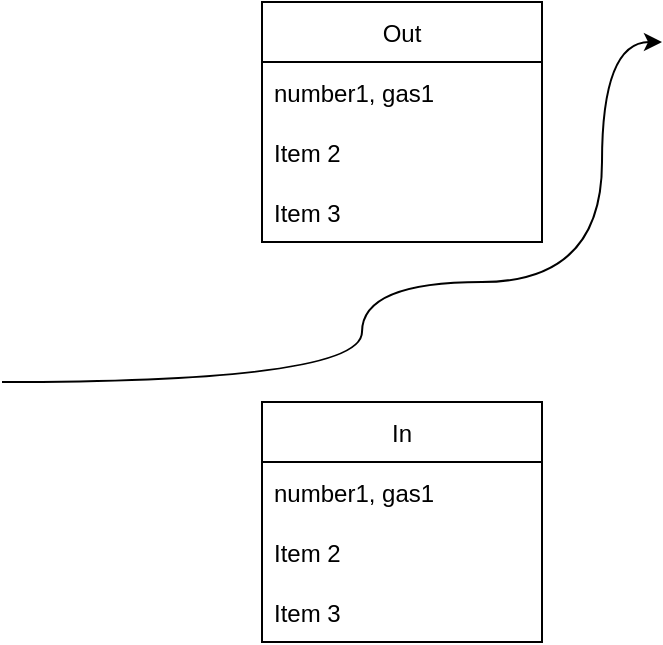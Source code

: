 <mxfile version="15.4.1" type="github">
  <diagram id="AskUYDkE13PtGaUfN8Ya" name="第 1 页">
    <mxGraphModel dx="496" dy="704" grid="1" gridSize="10" guides="1" tooltips="1" connect="1" arrows="1" fold="1" page="1" pageScale="1" pageWidth="827" pageHeight="1169" math="0" shadow="0">
      <root>
        <mxCell id="0" />
        <mxCell id="1" parent="0" />
        <mxCell id="f5G9G9EvN6-EfgULbFO4-1" value="In" style="swimlane;fontStyle=0;childLayout=stackLayout;horizontal=1;startSize=30;horizontalStack=0;resizeParent=1;resizeParentMax=0;resizeLast=0;collapsible=1;marginBottom=0;" vertex="1" parent="1">
          <mxGeometry x="220" y="440" width="140" height="120" as="geometry" />
        </mxCell>
        <mxCell id="f5G9G9EvN6-EfgULbFO4-2" value="number1, gas1" style="text;strokeColor=none;fillColor=none;align=left;verticalAlign=middle;spacingLeft=4;spacingRight=4;overflow=hidden;points=[[0,0.5],[1,0.5]];portConstraint=eastwest;rotatable=0;" vertex="1" parent="f5G9G9EvN6-EfgULbFO4-1">
          <mxGeometry y="30" width="140" height="30" as="geometry" />
        </mxCell>
        <mxCell id="f5G9G9EvN6-EfgULbFO4-3" value="Item 2" style="text;strokeColor=none;fillColor=none;align=left;verticalAlign=middle;spacingLeft=4;spacingRight=4;overflow=hidden;points=[[0,0.5],[1,0.5]];portConstraint=eastwest;rotatable=0;" vertex="1" parent="f5G9G9EvN6-EfgULbFO4-1">
          <mxGeometry y="60" width="140" height="30" as="geometry" />
        </mxCell>
        <mxCell id="f5G9G9EvN6-EfgULbFO4-4" value="Item 3" style="text;strokeColor=none;fillColor=none;align=left;verticalAlign=middle;spacingLeft=4;spacingRight=4;overflow=hidden;points=[[0,0.5],[1,0.5]];portConstraint=eastwest;rotatable=0;" vertex="1" parent="f5G9G9EvN6-EfgULbFO4-1">
          <mxGeometry y="90" width="140" height="30" as="geometry" />
        </mxCell>
        <mxCell id="f5G9G9EvN6-EfgULbFO4-5" value="Out" style="swimlane;fontStyle=0;childLayout=stackLayout;horizontal=1;startSize=30;horizontalStack=0;resizeParent=1;resizeParentMax=0;resizeLast=0;collapsible=1;marginBottom=0;" vertex="1" parent="1">
          <mxGeometry x="220" y="240" width="140" height="120" as="geometry" />
        </mxCell>
        <mxCell id="f5G9G9EvN6-EfgULbFO4-6" value="number1, gas1" style="text;strokeColor=none;fillColor=none;align=left;verticalAlign=middle;spacingLeft=4;spacingRight=4;overflow=hidden;points=[[0,0.5],[1,0.5]];portConstraint=eastwest;rotatable=0;" vertex="1" parent="f5G9G9EvN6-EfgULbFO4-5">
          <mxGeometry y="30" width="140" height="30" as="geometry" />
        </mxCell>
        <mxCell id="f5G9G9EvN6-EfgULbFO4-7" value="Item 2" style="text;strokeColor=none;fillColor=none;align=left;verticalAlign=middle;spacingLeft=4;spacingRight=4;overflow=hidden;points=[[0,0.5],[1,0.5]];portConstraint=eastwest;rotatable=0;" vertex="1" parent="f5G9G9EvN6-EfgULbFO4-5">
          <mxGeometry y="60" width="140" height="30" as="geometry" />
        </mxCell>
        <mxCell id="f5G9G9EvN6-EfgULbFO4-8" value="Item 3" style="text;strokeColor=none;fillColor=none;align=left;verticalAlign=middle;spacingLeft=4;spacingRight=4;overflow=hidden;points=[[0,0.5],[1,0.5]];portConstraint=eastwest;rotatable=0;" vertex="1" parent="f5G9G9EvN6-EfgULbFO4-5">
          <mxGeometry y="90" width="140" height="30" as="geometry" />
        </mxCell>
        <mxCell id="f5G9G9EvN6-EfgULbFO4-9" value="" style="curved=1;endArrow=classic;html=1;rounded=0;edgeStyle=orthogonalEdgeStyle;" edge="1" parent="1">
          <mxGeometry width="50" height="50" relative="1" as="geometry">
            <mxPoint x="90" y="430" as="sourcePoint" />
            <mxPoint x="420" y="260" as="targetPoint" />
            <Array as="points">
              <mxPoint x="270" y="430" />
              <mxPoint x="270" y="380" />
              <mxPoint x="390" y="380" />
              <mxPoint x="390" y="260" />
            </Array>
          </mxGeometry>
        </mxCell>
      </root>
    </mxGraphModel>
  </diagram>
</mxfile>
